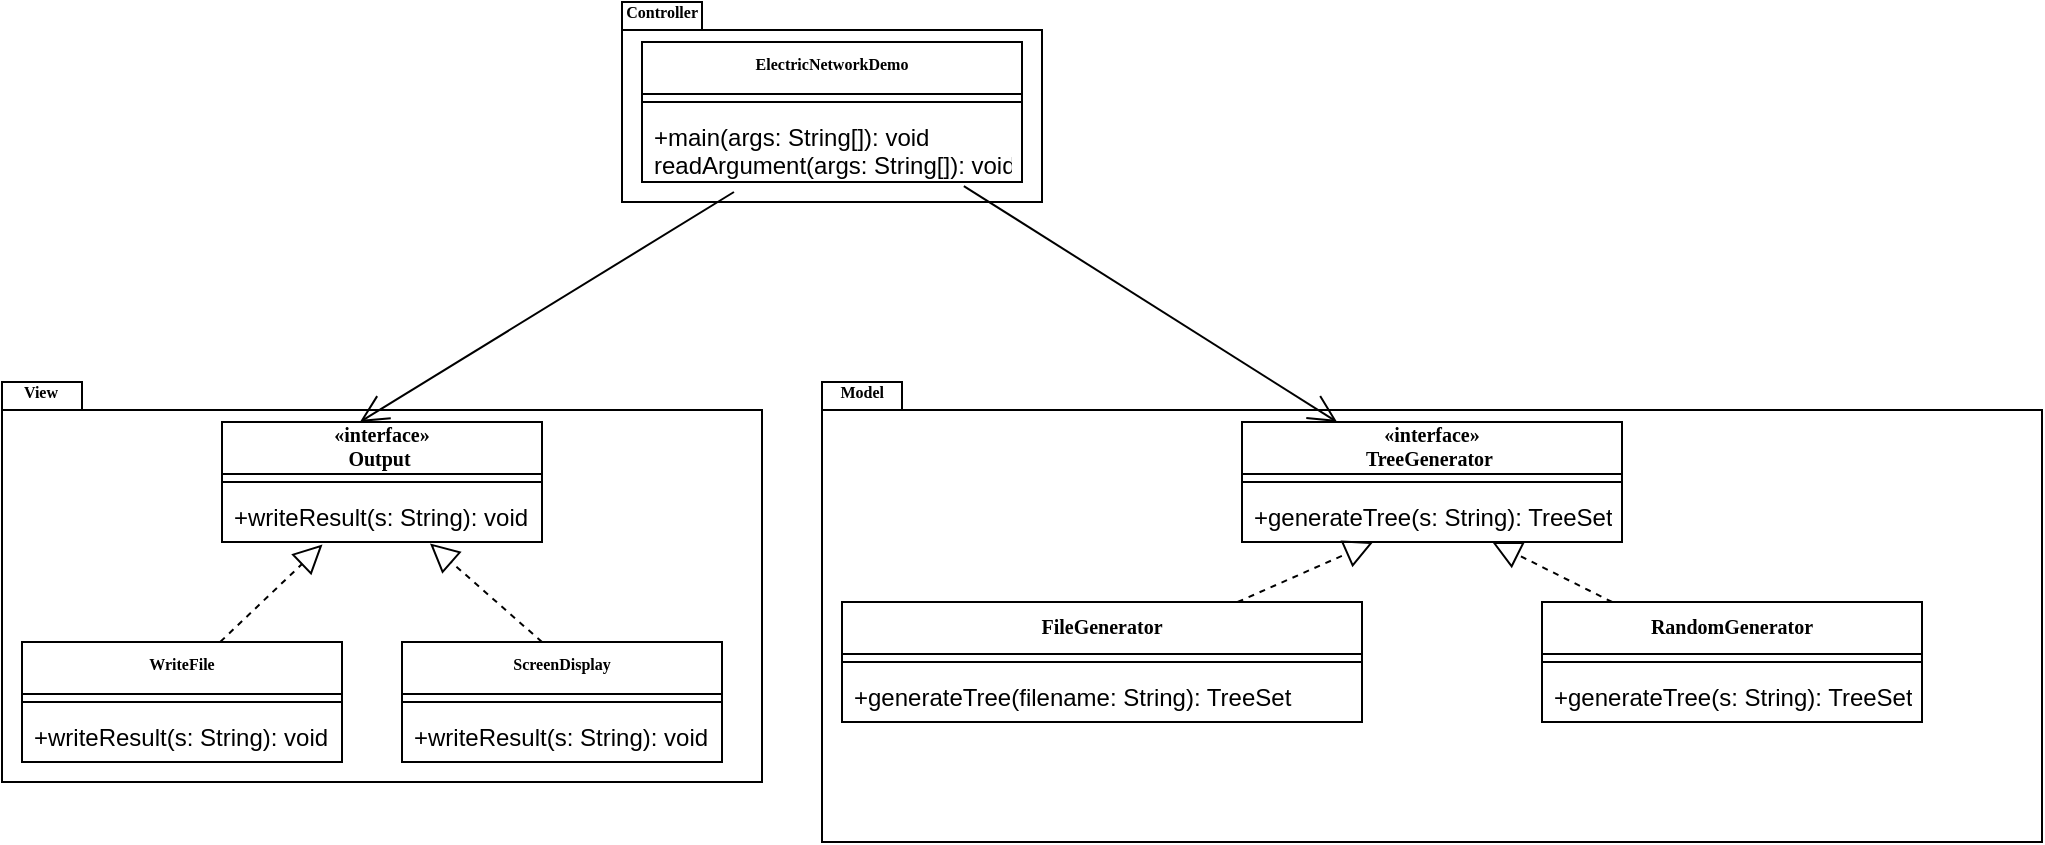 <mxfile version="14.4.3" type="device"><diagram name="Page-1" id="c4acf3e9-155e-7222-9cf6-157b1a14988f"><mxGraphModel dx="1937" dy="1816" grid="1" gridSize="10" guides="1" tooltips="1" connect="1" arrows="1" fold="1" page="1" pageScale="1" pageWidth="850" pageHeight="1100" background="#ffffff" math="0" shadow="0"><root><mxCell id="0"/><mxCell id="1" parent="0"/><mxCell id="6tcFPDkXVUWZXbADZp2s-4" value="Controller" style="shape=folder;fontStyle=1;spacingTop=10;tabWidth=40;tabHeight=14;tabPosition=left;html=1;fontFamily=Times New Roman;labelPosition=left;verticalLabelPosition=top;align=right;verticalAlign=bottom;spacingBottom=-13;spacingRight=-39;fontSize=8;" vertex="1" parent="1"><mxGeometry x="-410" y="-1030" width="210" height="100" as="geometry"/></mxCell><mxCell id="6tcFPDkXVUWZXbADZp2s-5" value="ElectricNetworkDemo" style="swimlane;fontStyle=1;align=center;verticalAlign=top;childLayout=stackLayout;horizontal=1;startSize=26;horizontalStack=0;resizeParent=1;resizeParentMax=0;resizeLast=0;collapsible=1;marginBottom=0;fontFamily=Times New Roman;fontSize=8;" vertex="1" parent="1"><mxGeometry x="-400" y="-1010" width="190" height="70" as="geometry"/></mxCell><mxCell id="6tcFPDkXVUWZXbADZp2s-7" value="" style="line;strokeWidth=1;fillColor=none;align=left;verticalAlign=middle;spacingTop=-1;spacingLeft=3;spacingRight=3;rotatable=0;labelPosition=right;points=[];portConstraint=eastwest;" vertex="1" parent="6tcFPDkXVUWZXbADZp2s-5"><mxGeometry y="26" width="190" height="8" as="geometry"/></mxCell><mxCell id="6tcFPDkXVUWZXbADZp2s-8" value="+main(args: String[]): void&#10;readArgument(args: String[]): void&#10;" style="text;strokeColor=none;fillColor=none;align=left;verticalAlign=top;spacingLeft=4;spacingRight=4;overflow=hidden;rotatable=0;points=[[0,0.5],[1,0.5]];portConstraint=eastwest;" vertex="1" parent="6tcFPDkXVUWZXbADZp2s-5"><mxGeometry y="34" width="190" height="36" as="geometry"/></mxCell><mxCell id="6tcFPDkXVUWZXbADZp2s-9" value="Model&lt;br&gt;" style="shape=folder;fontStyle=1;spacingTop=10;tabWidth=40;tabHeight=14;tabPosition=left;html=1;fontFamily=Times New Roman;labelPosition=left;verticalLabelPosition=top;align=right;verticalAlign=bottom;spacingBottom=-13;spacingRight=-32;fontSize=8;" vertex="1" parent="1"><mxGeometry x="-310" y="-840" width="610" height="230" as="geometry"/></mxCell><mxCell id="6tcFPDkXVUWZXbADZp2s-10" value="View&lt;br&gt;" style="shape=folder;fontStyle=1;spacingTop=10;tabWidth=40;tabHeight=14;tabPosition=left;html=1;fontFamily=Times New Roman;labelPosition=left;verticalLabelPosition=top;align=right;verticalAlign=bottom;spacingBottom=-13;spacingRight=-29;fontSize=8;" vertex="1" parent="1"><mxGeometry x="-720" y="-840" width="380" height="200" as="geometry"/></mxCell><mxCell id="6tcFPDkXVUWZXbADZp2s-16" value="WriteFile" style="swimlane;fontStyle=1;align=center;verticalAlign=top;childLayout=stackLayout;horizontal=1;startSize=26;horizontalStack=0;resizeParent=1;resizeParentMax=0;resizeLast=0;collapsible=1;marginBottom=0;fontFamily=Times New Roman;fontSize=8;" vertex="1" parent="1"><mxGeometry x="-710" y="-710" width="160" height="60" as="geometry"/></mxCell><mxCell id="6tcFPDkXVUWZXbADZp2s-18" value="" style="line;strokeWidth=1;fillColor=none;align=left;verticalAlign=middle;spacingTop=-1;spacingLeft=3;spacingRight=3;rotatable=0;labelPosition=right;points=[];portConstraint=eastwest;" vertex="1" parent="6tcFPDkXVUWZXbADZp2s-16"><mxGeometry y="26" width="160" height="8" as="geometry"/></mxCell><mxCell id="6tcFPDkXVUWZXbADZp2s-19" value="+writeResult(s: String): void" style="text;strokeColor=none;fillColor=none;align=left;verticalAlign=top;spacingLeft=4;spacingRight=4;overflow=hidden;rotatable=0;points=[[0,0.5],[1,0.5]];portConstraint=eastwest;" vertex="1" parent="6tcFPDkXVUWZXbADZp2s-16"><mxGeometry y="34" width="160" height="26" as="geometry"/></mxCell><mxCell id="6tcFPDkXVUWZXbADZp2s-20" value="ScreenDisplay" style="swimlane;fontStyle=1;align=center;verticalAlign=top;childLayout=stackLayout;horizontal=1;startSize=26;horizontalStack=0;resizeParent=1;resizeParentMax=0;resizeLast=0;collapsible=1;marginBottom=0;fontFamily=Times New Roman;fontSize=8;" vertex="1" parent="1"><mxGeometry x="-520" y="-710" width="160" height="60" as="geometry"/></mxCell><mxCell id="6tcFPDkXVUWZXbADZp2s-22" value="" style="line;strokeWidth=1;fillColor=none;align=left;verticalAlign=middle;spacingTop=-1;spacingLeft=3;spacingRight=3;rotatable=0;labelPosition=right;points=[];portConstraint=eastwest;" vertex="1" parent="6tcFPDkXVUWZXbADZp2s-20"><mxGeometry y="26" width="160" height="8" as="geometry"/></mxCell><mxCell id="6tcFPDkXVUWZXbADZp2s-23" value="+writeResult(s: String): void" style="text;strokeColor=none;fillColor=none;align=left;verticalAlign=top;spacingLeft=4;spacingRight=4;overflow=hidden;rotatable=0;points=[[0,0.5],[1,0.5]];portConstraint=eastwest;" vertex="1" parent="6tcFPDkXVUWZXbADZp2s-20"><mxGeometry y="34" width="160" height="26" as="geometry"/></mxCell><mxCell id="6tcFPDkXVUWZXbADZp2s-24" value="    «interface»&#10;   Output" style="swimlane;fontStyle=1;align=center;verticalAlign=top;childLayout=stackLayout;horizontal=1;startSize=26;horizontalStack=0;resizeParent=1;resizeParentMax=0;resizeLast=0;collapsible=1;marginBottom=0;fontFamily=Times New Roman;fontSize=10;spacingRight=0;spacingTop=-6;spacingLeft=-10;" vertex="1" parent="1"><mxGeometry x="-610" y="-820" width="160" height="60" as="geometry"><mxRectangle x="-690" y="-590" width="70" height="26" as="alternateBounds"/></mxGeometry></mxCell><mxCell id="6tcFPDkXVUWZXbADZp2s-26" value="" style="line;strokeWidth=1;fillColor=none;align=left;verticalAlign=middle;spacingTop=-1;spacingLeft=3;spacingRight=3;rotatable=0;labelPosition=right;points=[];portConstraint=eastwest;" vertex="1" parent="6tcFPDkXVUWZXbADZp2s-24"><mxGeometry y="26" width="160" height="8" as="geometry"/></mxCell><mxCell id="6tcFPDkXVUWZXbADZp2s-27" value="+writeResult(s: String): void" style="text;strokeColor=none;fillColor=none;align=left;verticalAlign=top;spacingLeft=4;spacingRight=4;overflow=hidden;rotatable=0;points=[[0,0.5],[1,0.5]];portConstraint=eastwest;" vertex="1" parent="6tcFPDkXVUWZXbADZp2s-24"><mxGeometry y="34" width="160" height="26" as="geometry"/></mxCell><mxCell id="6tcFPDkXVUWZXbADZp2s-28" value="" style="endArrow=block;dashed=1;endFill=0;endSize=12;html=1;fontFamily=Times New Roman;fontSize=10;exitX=0.62;exitY=-0.002;exitDx=0;exitDy=0;exitPerimeter=0;entryX=0.314;entryY=1.049;entryDx=0;entryDy=0;entryPerimeter=0;" edge="1" parent="1" source="6tcFPDkXVUWZXbADZp2s-16" target="6tcFPDkXVUWZXbADZp2s-27"><mxGeometry width="160" relative="1" as="geometry"><mxPoint x="-540" y="-650" as="sourcePoint"/><mxPoint x="-380" y="-650" as="targetPoint"/></mxGeometry></mxCell><mxCell id="6tcFPDkXVUWZXbADZp2s-29" value="" style="endArrow=block;dashed=1;endFill=0;endSize=12;html=1;fontFamily=Times New Roman;fontSize=10;exitX=0.62;exitY=-0.002;exitDx=0;exitDy=0;exitPerimeter=0;entryX=0.65;entryY=1.027;entryDx=0;entryDy=0;entryPerimeter=0;" edge="1" parent="1" target="6tcFPDkXVUWZXbADZp2s-27"><mxGeometry width="160" relative="1" as="geometry"><mxPoint x="-450.0" y="-710" as="sourcePoint"/><mxPoint x="-388.96" y="-738.606" as="targetPoint"/></mxGeometry></mxCell><mxCell id="6tcFPDkXVUWZXbADZp2s-30" value="    «interface»&#10;   TreeGenerator" style="swimlane;fontStyle=1;align=center;verticalAlign=top;childLayout=stackLayout;horizontal=1;startSize=26;horizontalStack=0;resizeParent=1;resizeParentMax=0;resizeLast=0;collapsible=1;marginBottom=0;fontFamily=Times New Roman;fontSize=10;spacingRight=0;spacingTop=-6;spacingLeft=-10;" vertex="1" parent="1"><mxGeometry x="-100" y="-820" width="190" height="60" as="geometry"><mxRectangle x="-690" y="-590" width="70" height="26" as="alternateBounds"/></mxGeometry></mxCell><mxCell id="6tcFPDkXVUWZXbADZp2s-31" value="" style="line;strokeWidth=1;fillColor=none;align=left;verticalAlign=middle;spacingTop=-1;spacingLeft=3;spacingRight=3;rotatable=0;labelPosition=right;points=[];portConstraint=eastwest;" vertex="1" parent="6tcFPDkXVUWZXbADZp2s-30"><mxGeometry y="26" width="190" height="8" as="geometry"/></mxCell><mxCell id="6tcFPDkXVUWZXbADZp2s-32" value="+generateTree(s: String): TreeSet" style="text;strokeColor=none;fillColor=none;align=left;verticalAlign=top;spacingLeft=4;spacingRight=4;overflow=hidden;rotatable=0;points=[[0,0.5],[1,0.5]];portConstraint=eastwest;" vertex="1" parent="6tcFPDkXVUWZXbADZp2s-30"><mxGeometry y="34" width="190" height="26" as="geometry"/></mxCell><mxCell id="6tcFPDkXVUWZXbADZp2s-33" value="FileGenerator" style="swimlane;fontStyle=1;align=center;verticalAlign=top;childLayout=stackLayout;horizontal=1;startSize=26;horizontalStack=0;resizeParent=1;resizeParentMax=0;resizeLast=0;collapsible=1;marginBottom=0;fontFamily=Times New Roman;fontSize=10;" vertex="1" parent="1"><mxGeometry x="-300" y="-730" width="260" height="60" as="geometry"/></mxCell><mxCell id="6tcFPDkXVUWZXbADZp2s-35" value="" style="line;strokeWidth=1;fillColor=none;align=left;verticalAlign=middle;spacingTop=-1;spacingLeft=3;spacingRight=3;rotatable=0;labelPosition=right;points=[];portConstraint=eastwest;" vertex="1" parent="6tcFPDkXVUWZXbADZp2s-33"><mxGeometry y="26" width="260" height="8" as="geometry"/></mxCell><mxCell id="6tcFPDkXVUWZXbADZp2s-36" value="+generateTree(filename: String): TreeSet" style="text;strokeColor=none;fillColor=none;align=left;verticalAlign=top;spacingLeft=4;spacingRight=4;overflow=hidden;rotatable=0;points=[[0,0.5],[1,0.5]];portConstraint=eastwest;" vertex="1" parent="6tcFPDkXVUWZXbADZp2s-33"><mxGeometry y="34" width="260" height="26" as="geometry"/></mxCell><mxCell id="6tcFPDkXVUWZXbADZp2s-38" value="RandomGenerator" style="swimlane;fontStyle=1;align=center;verticalAlign=top;childLayout=stackLayout;horizontal=1;startSize=26;horizontalStack=0;resizeParent=1;resizeParentMax=0;resizeLast=0;collapsible=1;marginBottom=0;fontFamily=Times New Roman;fontSize=10;" vertex="1" parent="1"><mxGeometry x="50" y="-730" width="190" height="60" as="geometry"/></mxCell><mxCell id="6tcFPDkXVUWZXbADZp2s-40" value="" style="line;strokeWidth=1;fillColor=none;align=left;verticalAlign=middle;spacingTop=-1;spacingLeft=3;spacingRight=3;rotatable=0;labelPosition=right;points=[];portConstraint=eastwest;" vertex="1" parent="6tcFPDkXVUWZXbADZp2s-38"><mxGeometry y="26" width="190" height="8" as="geometry"/></mxCell><mxCell id="6tcFPDkXVUWZXbADZp2s-41" value="+generateTree(s: String): TreeSet" style="text;strokeColor=none;fillColor=none;align=left;verticalAlign=top;spacingLeft=4;spacingRight=4;overflow=hidden;rotatable=0;points=[[0,0.5],[1,0.5]];portConstraint=eastwest;" vertex="1" parent="6tcFPDkXVUWZXbADZp2s-38"><mxGeometry y="34" width="190" height="26" as="geometry"/></mxCell><mxCell id="6tcFPDkXVUWZXbADZp2s-42" value="" style="endArrow=block;dashed=1;endFill=0;endSize=12;html=1;fontFamily=Times New Roman;fontSize=10;" edge="1" parent="1" source="6tcFPDkXVUWZXbADZp2s-33" target="6tcFPDkXVUWZXbADZp2s-32"><mxGeometry width="160" relative="1" as="geometry"><mxPoint x="-120" y="-740" as="sourcePoint"/><mxPoint x="40" y="-740" as="targetPoint"/></mxGeometry></mxCell><mxCell id="6tcFPDkXVUWZXbADZp2s-43" value="" style="endArrow=block;dashed=1;endFill=0;endSize=12;html=1;fontFamily=Times New Roman;fontSize=10;" edge="1" parent="1" source="6tcFPDkXVUWZXbADZp2s-38"><mxGeometry width="160" relative="1" as="geometry"><mxPoint x="-90" y="-730.0" as="sourcePoint"/><mxPoint x="25.116" y="-760.0" as="targetPoint"/></mxGeometry></mxCell><mxCell id="6tcFPDkXVUWZXbADZp2s-44" value="" style="endArrow=open;endFill=1;endSize=12;html=1;fontFamily=Times New Roman;fontSize=10;entryX=0.431;entryY=0;entryDx=0;entryDy=0;entryPerimeter=0;exitX=0.242;exitY=1.139;exitDx=0;exitDy=0;exitPerimeter=0;" edge="1" parent="1" source="6tcFPDkXVUWZXbADZp2s-8" target="6tcFPDkXVUWZXbADZp2s-24"><mxGeometry width="160" relative="1" as="geometry"><mxPoint x="-320" y="-920" as="sourcePoint"/><mxPoint x="-160" y="-920" as="targetPoint"/></mxGeometry></mxCell><mxCell id="6tcFPDkXVUWZXbADZp2s-45" value="" style="endArrow=open;endFill=1;endSize=12;html=1;fontFamily=Times New Roman;fontSize=10;exitX=0.847;exitY=1.056;exitDx=0;exitDy=0;exitPerimeter=0;" edge="1" parent="1" source="6tcFPDkXVUWZXbADZp2s-8" target="6tcFPDkXVUWZXbADZp2s-30"><mxGeometry width="160" relative="1" as="geometry"><mxPoint x="-320" y="-920" as="sourcePoint"/><mxPoint x="-160" y="-920" as="targetPoint"/></mxGeometry></mxCell></root></mxGraphModel></diagram></mxfile>